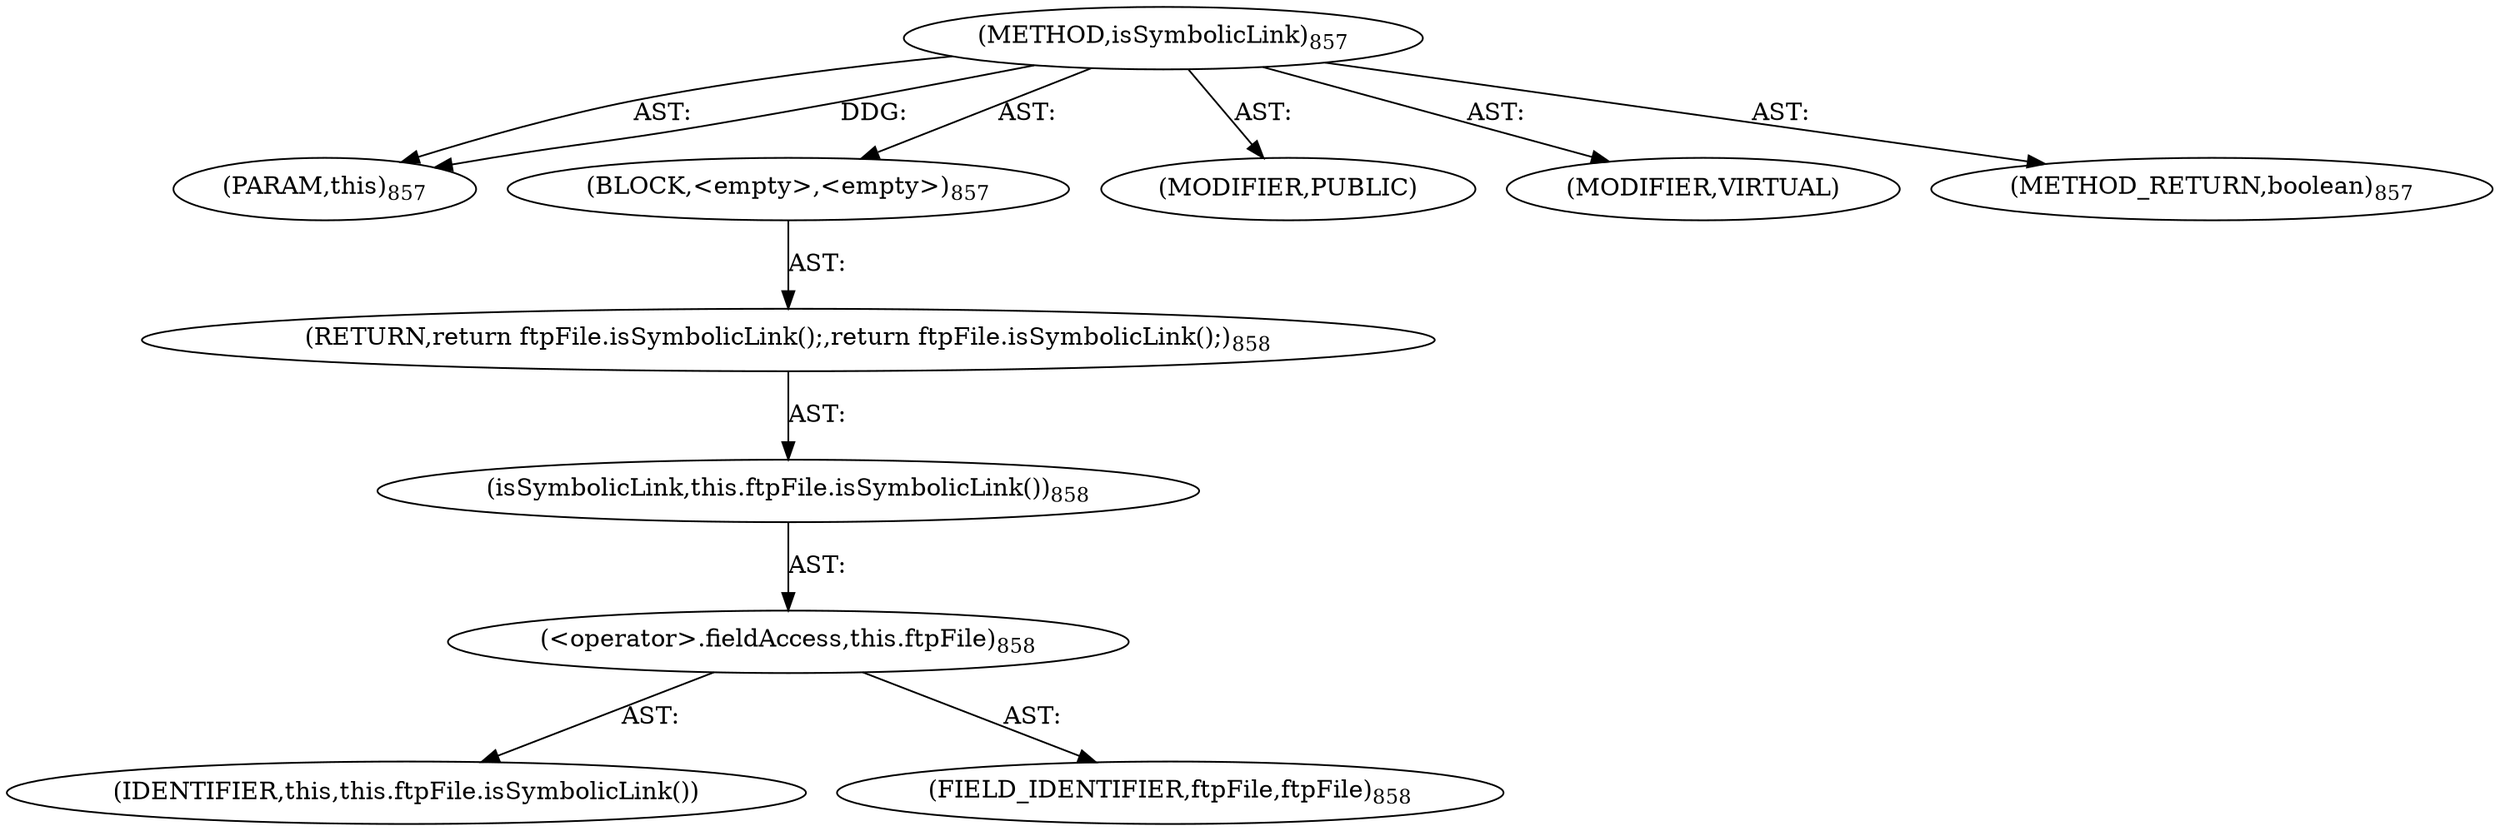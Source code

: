 digraph "isSymbolicLink" {  
"111669149720" [label = <(METHOD,isSymbolicLink)<SUB>857</SUB>> ]
"115964117089" [label = <(PARAM,this)<SUB>857</SUB>> ]
"25769803934" [label = <(BLOCK,&lt;empty&gt;,&lt;empty&gt;)<SUB>857</SUB>> ]
"146028888093" [label = <(RETURN,return ftpFile.isSymbolicLink();,return ftpFile.isSymbolicLink();)<SUB>858</SUB>> ]
"30064771761" [label = <(isSymbolicLink,this.ftpFile.isSymbolicLink())<SUB>858</SUB>> ]
"30064771762" [label = <(&lt;operator&gt;.fieldAccess,this.ftpFile)<SUB>858</SUB>> ]
"68719477432" [label = <(IDENTIFIER,this,this.ftpFile.isSymbolicLink())> ]
"55834575005" [label = <(FIELD_IDENTIFIER,ftpFile,ftpFile)<SUB>858</SUB>> ]
"133143986285" [label = <(MODIFIER,PUBLIC)> ]
"133143986286" [label = <(MODIFIER,VIRTUAL)> ]
"128849018904" [label = <(METHOD_RETURN,boolean)<SUB>857</SUB>> ]
  "111669149720" -> "115964117089"  [ label = "AST: "] 
  "111669149720" -> "25769803934"  [ label = "AST: "] 
  "111669149720" -> "133143986285"  [ label = "AST: "] 
  "111669149720" -> "133143986286"  [ label = "AST: "] 
  "111669149720" -> "128849018904"  [ label = "AST: "] 
  "25769803934" -> "146028888093"  [ label = "AST: "] 
  "146028888093" -> "30064771761"  [ label = "AST: "] 
  "30064771761" -> "30064771762"  [ label = "AST: "] 
  "30064771762" -> "68719477432"  [ label = "AST: "] 
  "30064771762" -> "55834575005"  [ label = "AST: "] 
  "111669149720" -> "115964117089"  [ label = "DDG: "] 
}
